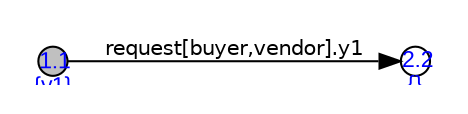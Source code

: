  digraph impl{
 	rankdir = LR;
 	nodesep = 0.5;
 	margin = 0.2;
 	node [ fontname=Arial, fontcolor=blue, fontsize=11];
 	edge [ fontname=Helvetica, fontcolor=black, fontsize=10 ];
 	node [shape = circle, style=filled, width=0.2, fixedsize=true, fillcolor=gray, fontcolor=blue];
 	1 [label="\n 1.1\n{y1}"];
    node [shape = circle, style=solid, width=0.2, fixedsize=true, fontcolor=blue];
   2 [label=" \n 2.2\n{}"];

 1->2  [label="request[buyer,vendor].y1"];
 }
